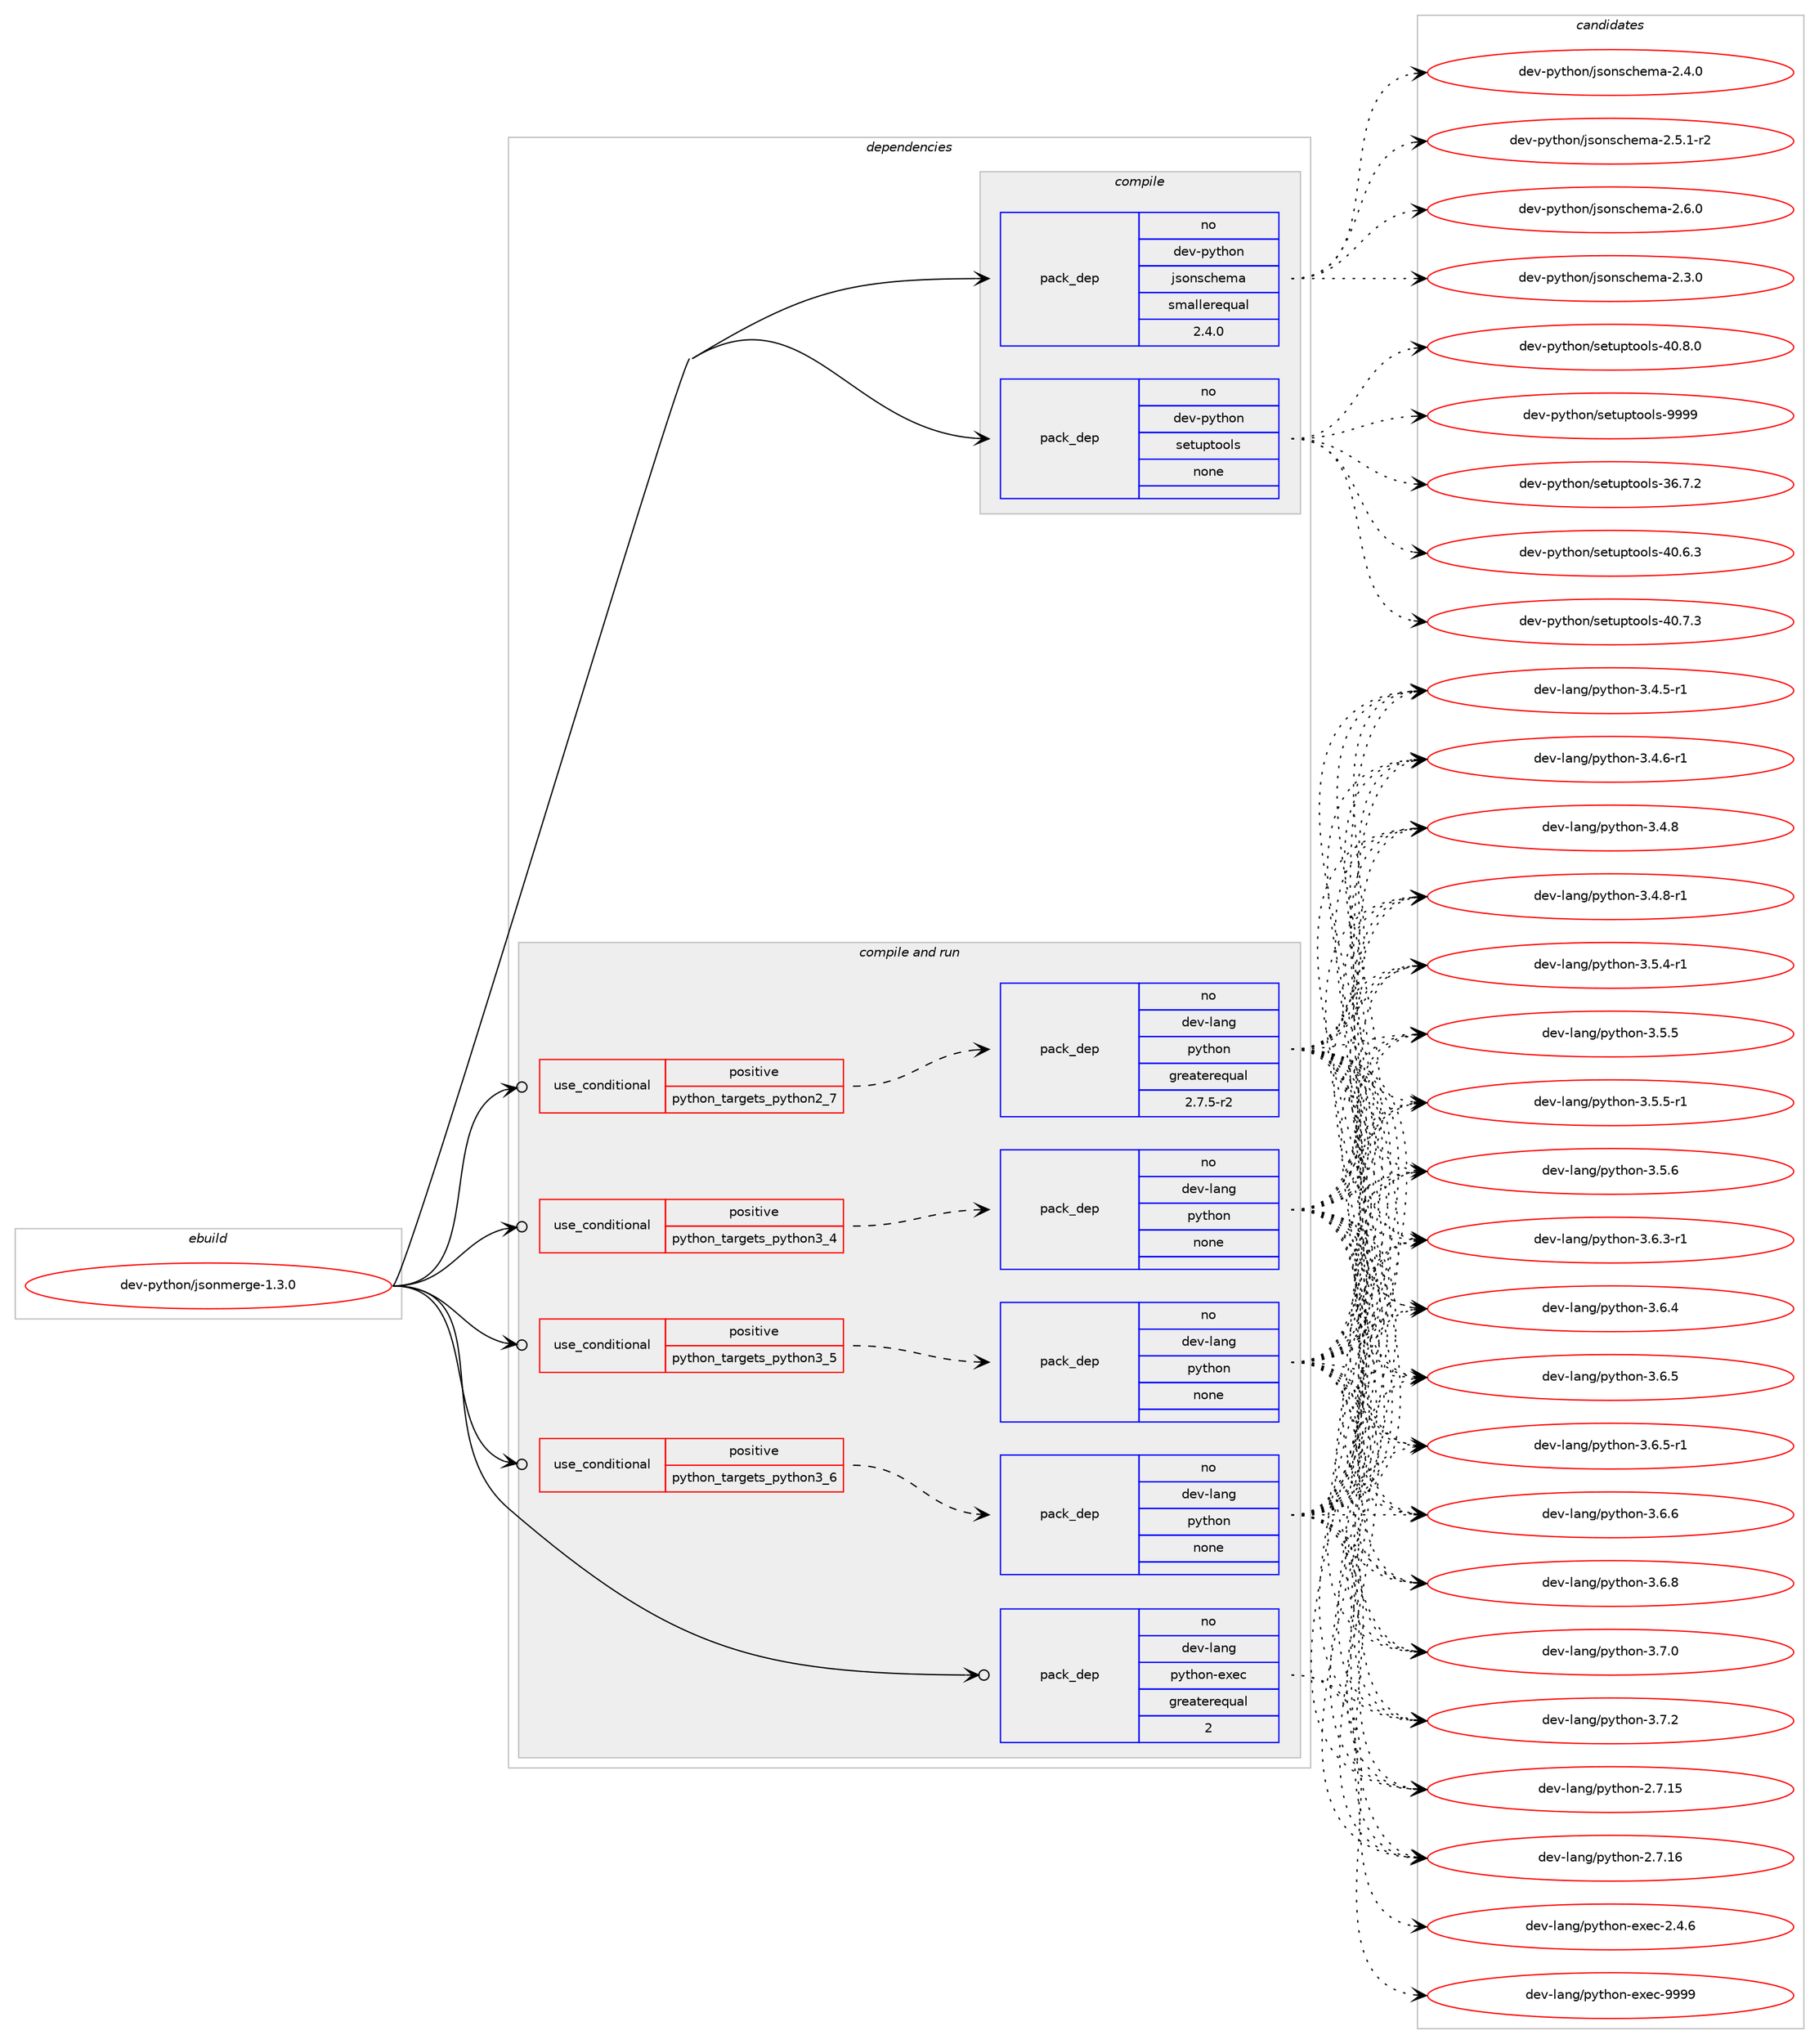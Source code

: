 digraph prolog {

# *************
# Graph options
# *************

newrank=true;
concentrate=true;
compound=true;
graph [rankdir=LR,fontname=Helvetica,fontsize=10,ranksep=1.5];#, ranksep=2.5, nodesep=0.2];
edge  [arrowhead=vee];
node  [fontname=Helvetica,fontsize=10];

# **********
# The ebuild
# **********

subgraph cluster_leftcol {
color=gray;
rank=same;
label=<<i>ebuild</i>>;
id [label="dev-python/jsonmerge-1.3.0", color=red, width=4, href="../dev-python/jsonmerge-1.3.0.svg"];
}

# ****************
# The dependencies
# ****************

subgraph cluster_midcol {
color=gray;
label=<<i>dependencies</i>>;
subgraph cluster_compile {
fillcolor="#eeeeee";
style=filled;
label=<<i>compile</i>>;
subgraph pack1016027 {
dependency1415726 [label=<<TABLE BORDER="0" CELLBORDER="1" CELLSPACING="0" CELLPADDING="4" WIDTH="220"><TR><TD ROWSPAN="6" CELLPADDING="30">pack_dep</TD></TR><TR><TD WIDTH="110">no</TD></TR><TR><TD>dev-python</TD></TR><TR><TD>jsonschema</TD></TR><TR><TD>smallerequal</TD></TR><TR><TD>2.4.0</TD></TR></TABLE>>, shape=none, color=blue];
}
id:e -> dependency1415726:w [weight=20,style="solid",arrowhead="vee"];
subgraph pack1016028 {
dependency1415727 [label=<<TABLE BORDER="0" CELLBORDER="1" CELLSPACING="0" CELLPADDING="4" WIDTH="220"><TR><TD ROWSPAN="6" CELLPADDING="30">pack_dep</TD></TR><TR><TD WIDTH="110">no</TD></TR><TR><TD>dev-python</TD></TR><TR><TD>setuptools</TD></TR><TR><TD>none</TD></TR><TR><TD></TD></TR></TABLE>>, shape=none, color=blue];
}
id:e -> dependency1415727:w [weight=20,style="solid",arrowhead="vee"];
}
subgraph cluster_compileandrun {
fillcolor="#eeeeee";
style=filled;
label=<<i>compile and run</i>>;
subgraph cond376427 {
dependency1415728 [label=<<TABLE BORDER="0" CELLBORDER="1" CELLSPACING="0" CELLPADDING="4"><TR><TD ROWSPAN="3" CELLPADDING="10">use_conditional</TD></TR><TR><TD>positive</TD></TR><TR><TD>python_targets_python2_7</TD></TR></TABLE>>, shape=none, color=red];
subgraph pack1016029 {
dependency1415729 [label=<<TABLE BORDER="0" CELLBORDER="1" CELLSPACING="0" CELLPADDING="4" WIDTH="220"><TR><TD ROWSPAN="6" CELLPADDING="30">pack_dep</TD></TR><TR><TD WIDTH="110">no</TD></TR><TR><TD>dev-lang</TD></TR><TR><TD>python</TD></TR><TR><TD>greaterequal</TD></TR><TR><TD>2.7.5-r2</TD></TR></TABLE>>, shape=none, color=blue];
}
dependency1415728:e -> dependency1415729:w [weight=20,style="dashed",arrowhead="vee"];
}
id:e -> dependency1415728:w [weight=20,style="solid",arrowhead="odotvee"];
subgraph cond376428 {
dependency1415730 [label=<<TABLE BORDER="0" CELLBORDER="1" CELLSPACING="0" CELLPADDING="4"><TR><TD ROWSPAN="3" CELLPADDING="10">use_conditional</TD></TR><TR><TD>positive</TD></TR><TR><TD>python_targets_python3_4</TD></TR></TABLE>>, shape=none, color=red];
subgraph pack1016030 {
dependency1415731 [label=<<TABLE BORDER="0" CELLBORDER="1" CELLSPACING="0" CELLPADDING="4" WIDTH="220"><TR><TD ROWSPAN="6" CELLPADDING="30">pack_dep</TD></TR><TR><TD WIDTH="110">no</TD></TR><TR><TD>dev-lang</TD></TR><TR><TD>python</TD></TR><TR><TD>none</TD></TR><TR><TD></TD></TR></TABLE>>, shape=none, color=blue];
}
dependency1415730:e -> dependency1415731:w [weight=20,style="dashed",arrowhead="vee"];
}
id:e -> dependency1415730:w [weight=20,style="solid",arrowhead="odotvee"];
subgraph cond376429 {
dependency1415732 [label=<<TABLE BORDER="0" CELLBORDER="1" CELLSPACING="0" CELLPADDING="4"><TR><TD ROWSPAN="3" CELLPADDING="10">use_conditional</TD></TR><TR><TD>positive</TD></TR><TR><TD>python_targets_python3_5</TD></TR></TABLE>>, shape=none, color=red];
subgraph pack1016031 {
dependency1415733 [label=<<TABLE BORDER="0" CELLBORDER="1" CELLSPACING="0" CELLPADDING="4" WIDTH="220"><TR><TD ROWSPAN="6" CELLPADDING="30">pack_dep</TD></TR><TR><TD WIDTH="110">no</TD></TR><TR><TD>dev-lang</TD></TR><TR><TD>python</TD></TR><TR><TD>none</TD></TR><TR><TD></TD></TR></TABLE>>, shape=none, color=blue];
}
dependency1415732:e -> dependency1415733:w [weight=20,style="dashed",arrowhead="vee"];
}
id:e -> dependency1415732:w [weight=20,style="solid",arrowhead="odotvee"];
subgraph cond376430 {
dependency1415734 [label=<<TABLE BORDER="0" CELLBORDER="1" CELLSPACING="0" CELLPADDING="4"><TR><TD ROWSPAN="3" CELLPADDING="10">use_conditional</TD></TR><TR><TD>positive</TD></TR><TR><TD>python_targets_python3_6</TD></TR></TABLE>>, shape=none, color=red];
subgraph pack1016032 {
dependency1415735 [label=<<TABLE BORDER="0" CELLBORDER="1" CELLSPACING="0" CELLPADDING="4" WIDTH="220"><TR><TD ROWSPAN="6" CELLPADDING="30">pack_dep</TD></TR><TR><TD WIDTH="110">no</TD></TR><TR><TD>dev-lang</TD></TR><TR><TD>python</TD></TR><TR><TD>none</TD></TR><TR><TD></TD></TR></TABLE>>, shape=none, color=blue];
}
dependency1415734:e -> dependency1415735:w [weight=20,style="dashed",arrowhead="vee"];
}
id:e -> dependency1415734:w [weight=20,style="solid",arrowhead="odotvee"];
subgraph pack1016033 {
dependency1415736 [label=<<TABLE BORDER="0" CELLBORDER="1" CELLSPACING="0" CELLPADDING="4" WIDTH="220"><TR><TD ROWSPAN="6" CELLPADDING="30">pack_dep</TD></TR><TR><TD WIDTH="110">no</TD></TR><TR><TD>dev-lang</TD></TR><TR><TD>python-exec</TD></TR><TR><TD>greaterequal</TD></TR><TR><TD>2</TD></TR></TABLE>>, shape=none, color=blue];
}
id:e -> dependency1415736:w [weight=20,style="solid",arrowhead="odotvee"];
}
subgraph cluster_run {
fillcolor="#eeeeee";
style=filled;
label=<<i>run</i>>;
}
}

# **************
# The candidates
# **************

subgraph cluster_choices {
rank=same;
color=gray;
label=<<i>candidates</i>>;

subgraph choice1016027 {
color=black;
nodesep=1;
choice10010111845112121116104111110471061151111101159910410110997455046514648 [label="dev-python/jsonschema-2.3.0", color=red, width=4,href="../dev-python/jsonschema-2.3.0.svg"];
choice10010111845112121116104111110471061151111101159910410110997455046524648 [label="dev-python/jsonschema-2.4.0", color=red, width=4,href="../dev-python/jsonschema-2.4.0.svg"];
choice100101118451121211161041111104710611511111011599104101109974550465346494511450 [label="dev-python/jsonschema-2.5.1-r2", color=red, width=4,href="../dev-python/jsonschema-2.5.1-r2.svg"];
choice10010111845112121116104111110471061151111101159910410110997455046544648 [label="dev-python/jsonschema-2.6.0", color=red, width=4,href="../dev-python/jsonschema-2.6.0.svg"];
dependency1415726:e -> choice10010111845112121116104111110471061151111101159910410110997455046514648:w [style=dotted,weight="100"];
dependency1415726:e -> choice10010111845112121116104111110471061151111101159910410110997455046524648:w [style=dotted,weight="100"];
dependency1415726:e -> choice100101118451121211161041111104710611511111011599104101109974550465346494511450:w [style=dotted,weight="100"];
dependency1415726:e -> choice10010111845112121116104111110471061151111101159910410110997455046544648:w [style=dotted,weight="100"];
}
subgraph choice1016028 {
color=black;
nodesep=1;
choice100101118451121211161041111104711510111611711211611111110811545515446554650 [label="dev-python/setuptools-36.7.2", color=red, width=4,href="../dev-python/setuptools-36.7.2.svg"];
choice100101118451121211161041111104711510111611711211611111110811545524846544651 [label="dev-python/setuptools-40.6.3", color=red, width=4,href="../dev-python/setuptools-40.6.3.svg"];
choice100101118451121211161041111104711510111611711211611111110811545524846554651 [label="dev-python/setuptools-40.7.3", color=red, width=4,href="../dev-python/setuptools-40.7.3.svg"];
choice100101118451121211161041111104711510111611711211611111110811545524846564648 [label="dev-python/setuptools-40.8.0", color=red, width=4,href="../dev-python/setuptools-40.8.0.svg"];
choice10010111845112121116104111110471151011161171121161111111081154557575757 [label="dev-python/setuptools-9999", color=red, width=4,href="../dev-python/setuptools-9999.svg"];
dependency1415727:e -> choice100101118451121211161041111104711510111611711211611111110811545515446554650:w [style=dotted,weight="100"];
dependency1415727:e -> choice100101118451121211161041111104711510111611711211611111110811545524846544651:w [style=dotted,weight="100"];
dependency1415727:e -> choice100101118451121211161041111104711510111611711211611111110811545524846554651:w [style=dotted,weight="100"];
dependency1415727:e -> choice100101118451121211161041111104711510111611711211611111110811545524846564648:w [style=dotted,weight="100"];
dependency1415727:e -> choice10010111845112121116104111110471151011161171121161111111081154557575757:w [style=dotted,weight="100"];
}
subgraph choice1016029 {
color=black;
nodesep=1;
choice10010111845108971101034711212111610411111045504655464953 [label="dev-lang/python-2.7.15", color=red, width=4,href="../dev-lang/python-2.7.15.svg"];
choice10010111845108971101034711212111610411111045504655464954 [label="dev-lang/python-2.7.16", color=red, width=4,href="../dev-lang/python-2.7.16.svg"];
choice1001011184510897110103471121211161041111104551465246534511449 [label="dev-lang/python-3.4.5-r1", color=red, width=4,href="../dev-lang/python-3.4.5-r1.svg"];
choice1001011184510897110103471121211161041111104551465246544511449 [label="dev-lang/python-3.4.6-r1", color=red, width=4,href="../dev-lang/python-3.4.6-r1.svg"];
choice100101118451089711010347112121116104111110455146524656 [label="dev-lang/python-3.4.8", color=red, width=4,href="../dev-lang/python-3.4.8.svg"];
choice1001011184510897110103471121211161041111104551465246564511449 [label="dev-lang/python-3.4.8-r1", color=red, width=4,href="../dev-lang/python-3.4.8-r1.svg"];
choice1001011184510897110103471121211161041111104551465346524511449 [label="dev-lang/python-3.5.4-r1", color=red, width=4,href="../dev-lang/python-3.5.4-r1.svg"];
choice100101118451089711010347112121116104111110455146534653 [label="dev-lang/python-3.5.5", color=red, width=4,href="../dev-lang/python-3.5.5.svg"];
choice1001011184510897110103471121211161041111104551465346534511449 [label="dev-lang/python-3.5.5-r1", color=red, width=4,href="../dev-lang/python-3.5.5-r1.svg"];
choice100101118451089711010347112121116104111110455146534654 [label="dev-lang/python-3.5.6", color=red, width=4,href="../dev-lang/python-3.5.6.svg"];
choice1001011184510897110103471121211161041111104551465446514511449 [label="dev-lang/python-3.6.3-r1", color=red, width=4,href="../dev-lang/python-3.6.3-r1.svg"];
choice100101118451089711010347112121116104111110455146544652 [label="dev-lang/python-3.6.4", color=red, width=4,href="../dev-lang/python-3.6.4.svg"];
choice100101118451089711010347112121116104111110455146544653 [label="dev-lang/python-3.6.5", color=red, width=4,href="../dev-lang/python-3.6.5.svg"];
choice1001011184510897110103471121211161041111104551465446534511449 [label="dev-lang/python-3.6.5-r1", color=red, width=4,href="../dev-lang/python-3.6.5-r1.svg"];
choice100101118451089711010347112121116104111110455146544654 [label="dev-lang/python-3.6.6", color=red, width=4,href="../dev-lang/python-3.6.6.svg"];
choice100101118451089711010347112121116104111110455146544656 [label="dev-lang/python-3.6.8", color=red, width=4,href="../dev-lang/python-3.6.8.svg"];
choice100101118451089711010347112121116104111110455146554648 [label="dev-lang/python-3.7.0", color=red, width=4,href="../dev-lang/python-3.7.0.svg"];
choice100101118451089711010347112121116104111110455146554650 [label="dev-lang/python-3.7.2", color=red, width=4,href="../dev-lang/python-3.7.2.svg"];
dependency1415729:e -> choice10010111845108971101034711212111610411111045504655464953:w [style=dotted,weight="100"];
dependency1415729:e -> choice10010111845108971101034711212111610411111045504655464954:w [style=dotted,weight="100"];
dependency1415729:e -> choice1001011184510897110103471121211161041111104551465246534511449:w [style=dotted,weight="100"];
dependency1415729:e -> choice1001011184510897110103471121211161041111104551465246544511449:w [style=dotted,weight="100"];
dependency1415729:e -> choice100101118451089711010347112121116104111110455146524656:w [style=dotted,weight="100"];
dependency1415729:e -> choice1001011184510897110103471121211161041111104551465246564511449:w [style=dotted,weight="100"];
dependency1415729:e -> choice1001011184510897110103471121211161041111104551465346524511449:w [style=dotted,weight="100"];
dependency1415729:e -> choice100101118451089711010347112121116104111110455146534653:w [style=dotted,weight="100"];
dependency1415729:e -> choice1001011184510897110103471121211161041111104551465346534511449:w [style=dotted,weight="100"];
dependency1415729:e -> choice100101118451089711010347112121116104111110455146534654:w [style=dotted,weight="100"];
dependency1415729:e -> choice1001011184510897110103471121211161041111104551465446514511449:w [style=dotted,weight="100"];
dependency1415729:e -> choice100101118451089711010347112121116104111110455146544652:w [style=dotted,weight="100"];
dependency1415729:e -> choice100101118451089711010347112121116104111110455146544653:w [style=dotted,weight="100"];
dependency1415729:e -> choice1001011184510897110103471121211161041111104551465446534511449:w [style=dotted,weight="100"];
dependency1415729:e -> choice100101118451089711010347112121116104111110455146544654:w [style=dotted,weight="100"];
dependency1415729:e -> choice100101118451089711010347112121116104111110455146544656:w [style=dotted,weight="100"];
dependency1415729:e -> choice100101118451089711010347112121116104111110455146554648:w [style=dotted,weight="100"];
dependency1415729:e -> choice100101118451089711010347112121116104111110455146554650:w [style=dotted,weight="100"];
}
subgraph choice1016030 {
color=black;
nodesep=1;
choice10010111845108971101034711212111610411111045504655464953 [label="dev-lang/python-2.7.15", color=red, width=4,href="../dev-lang/python-2.7.15.svg"];
choice10010111845108971101034711212111610411111045504655464954 [label="dev-lang/python-2.7.16", color=red, width=4,href="../dev-lang/python-2.7.16.svg"];
choice1001011184510897110103471121211161041111104551465246534511449 [label="dev-lang/python-3.4.5-r1", color=red, width=4,href="../dev-lang/python-3.4.5-r1.svg"];
choice1001011184510897110103471121211161041111104551465246544511449 [label="dev-lang/python-3.4.6-r1", color=red, width=4,href="../dev-lang/python-3.4.6-r1.svg"];
choice100101118451089711010347112121116104111110455146524656 [label="dev-lang/python-3.4.8", color=red, width=4,href="../dev-lang/python-3.4.8.svg"];
choice1001011184510897110103471121211161041111104551465246564511449 [label="dev-lang/python-3.4.8-r1", color=red, width=4,href="../dev-lang/python-3.4.8-r1.svg"];
choice1001011184510897110103471121211161041111104551465346524511449 [label="dev-lang/python-3.5.4-r1", color=red, width=4,href="../dev-lang/python-3.5.4-r1.svg"];
choice100101118451089711010347112121116104111110455146534653 [label="dev-lang/python-3.5.5", color=red, width=4,href="../dev-lang/python-3.5.5.svg"];
choice1001011184510897110103471121211161041111104551465346534511449 [label="dev-lang/python-3.5.5-r1", color=red, width=4,href="../dev-lang/python-3.5.5-r1.svg"];
choice100101118451089711010347112121116104111110455146534654 [label="dev-lang/python-3.5.6", color=red, width=4,href="../dev-lang/python-3.5.6.svg"];
choice1001011184510897110103471121211161041111104551465446514511449 [label="dev-lang/python-3.6.3-r1", color=red, width=4,href="../dev-lang/python-3.6.3-r1.svg"];
choice100101118451089711010347112121116104111110455146544652 [label="dev-lang/python-3.6.4", color=red, width=4,href="../dev-lang/python-3.6.4.svg"];
choice100101118451089711010347112121116104111110455146544653 [label="dev-lang/python-3.6.5", color=red, width=4,href="../dev-lang/python-3.6.5.svg"];
choice1001011184510897110103471121211161041111104551465446534511449 [label="dev-lang/python-3.6.5-r1", color=red, width=4,href="../dev-lang/python-3.6.5-r1.svg"];
choice100101118451089711010347112121116104111110455146544654 [label="dev-lang/python-3.6.6", color=red, width=4,href="../dev-lang/python-3.6.6.svg"];
choice100101118451089711010347112121116104111110455146544656 [label="dev-lang/python-3.6.8", color=red, width=4,href="../dev-lang/python-3.6.8.svg"];
choice100101118451089711010347112121116104111110455146554648 [label="dev-lang/python-3.7.0", color=red, width=4,href="../dev-lang/python-3.7.0.svg"];
choice100101118451089711010347112121116104111110455146554650 [label="dev-lang/python-3.7.2", color=red, width=4,href="../dev-lang/python-3.7.2.svg"];
dependency1415731:e -> choice10010111845108971101034711212111610411111045504655464953:w [style=dotted,weight="100"];
dependency1415731:e -> choice10010111845108971101034711212111610411111045504655464954:w [style=dotted,weight="100"];
dependency1415731:e -> choice1001011184510897110103471121211161041111104551465246534511449:w [style=dotted,weight="100"];
dependency1415731:e -> choice1001011184510897110103471121211161041111104551465246544511449:w [style=dotted,weight="100"];
dependency1415731:e -> choice100101118451089711010347112121116104111110455146524656:w [style=dotted,weight="100"];
dependency1415731:e -> choice1001011184510897110103471121211161041111104551465246564511449:w [style=dotted,weight="100"];
dependency1415731:e -> choice1001011184510897110103471121211161041111104551465346524511449:w [style=dotted,weight="100"];
dependency1415731:e -> choice100101118451089711010347112121116104111110455146534653:w [style=dotted,weight="100"];
dependency1415731:e -> choice1001011184510897110103471121211161041111104551465346534511449:w [style=dotted,weight="100"];
dependency1415731:e -> choice100101118451089711010347112121116104111110455146534654:w [style=dotted,weight="100"];
dependency1415731:e -> choice1001011184510897110103471121211161041111104551465446514511449:w [style=dotted,weight="100"];
dependency1415731:e -> choice100101118451089711010347112121116104111110455146544652:w [style=dotted,weight="100"];
dependency1415731:e -> choice100101118451089711010347112121116104111110455146544653:w [style=dotted,weight="100"];
dependency1415731:e -> choice1001011184510897110103471121211161041111104551465446534511449:w [style=dotted,weight="100"];
dependency1415731:e -> choice100101118451089711010347112121116104111110455146544654:w [style=dotted,weight="100"];
dependency1415731:e -> choice100101118451089711010347112121116104111110455146544656:w [style=dotted,weight="100"];
dependency1415731:e -> choice100101118451089711010347112121116104111110455146554648:w [style=dotted,weight="100"];
dependency1415731:e -> choice100101118451089711010347112121116104111110455146554650:w [style=dotted,weight="100"];
}
subgraph choice1016031 {
color=black;
nodesep=1;
choice10010111845108971101034711212111610411111045504655464953 [label="dev-lang/python-2.7.15", color=red, width=4,href="../dev-lang/python-2.7.15.svg"];
choice10010111845108971101034711212111610411111045504655464954 [label="dev-lang/python-2.7.16", color=red, width=4,href="../dev-lang/python-2.7.16.svg"];
choice1001011184510897110103471121211161041111104551465246534511449 [label="dev-lang/python-3.4.5-r1", color=red, width=4,href="../dev-lang/python-3.4.5-r1.svg"];
choice1001011184510897110103471121211161041111104551465246544511449 [label="dev-lang/python-3.4.6-r1", color=red, width=4,href="../dev-lang/python-3.4.6-r1.svg"];
choice100101118451089711010347112121116104111110455146524656 [label="dev-lang/python-3.4.8", color=red, width=4,href="../dev-lang/python-3.4.8.svg"];
choice1001011184510897110103471121211161041111104551465246564511449 [label="dev-lang/python-3.4.8-r1", color=red, width=4,href="../dev-lang/python-3.4.8-r1.svg"];
choice1001011184510897110103471121211161041111104551465346524511449 [label="dev-lang/python-3.5.4-r1", color=red, width=4,href="../dev-lang/python-3.5.4-r1.svg"];
choice100101118451089711010347112121116104111110455146534653 [label="dev-lang/python-3.5.5", color=red, width=4,href="../dev-lang/python-3.5.5.svg"];
choice1001011184510897110103471121211161041111104551465346534511449 [label="dev-lang/python-3.5.5-r1", color=red, width=4,href="../dev-lang/python-3.5.5-r1.svg"];
choice100101118451089711010347112121116104111110455146534654 [label="dev-lang/python-3.5.6", color=red, width=4,href="../dev-lang/python-3.5.6.svg"];
choice1001011184510897110103471121211161041111104551465446514511449 [label="dev-lang/python-3.6.3-r1", color=red, width=4,href="../dev-lang/python-3.6.3-r1.svg"];
choice100101118451089711010347112121116104111110455146544652 [label="dev-lang/python-3.6.4", color=red, width=4,href="../dev-lang/python-3.6.4.svg"];
choice100101118451089711010347112121116104111110455146544653 [label="dev-lang/python-3.6.5", color=red, width=4,href="../dev-lang/python-3.6.5.svg"];
choice1001011184510897110103471121211161041111104551465446534511449 [label="dev-lang/python-3.6.5-r1", color=red, width=4,href="../dev-lang/python-3.6.5-r1.svg"];
choice100101118451089711010347112121116104111110455146544654 [label="dev-lang/python-3.6.6", color=red, width=4,href="../dev-lang/python-3.6.6.svg"];
choice100101118451089711010347112121116104111110455146544656 [label="dev-lang/python-3.6.8", color=red, width=4,href="../dev-lang/python-3.6.8.svg"];
choice100101118451089711010347112121116104111110455146554648 [label="dev-lang/python-3.7.0", color=red, width=4,href="../dev-lang/python-3.7.0.svg"];
choice100101118451089711010347112121116104111110455146554650 [label="dev-lang/python-3.7.2", color=red, width=4,href="../dev-lang/python-3.7.2.svg"];
dependency1415733:e -> choice10010111845108971101034711212111610411111045504655464953:w [style=dotted,weight="100"];
dependency1415733:e -> choice10010111845108971101034711212111610411111045504655464954:w [style=dotted,weight="100"];
dependency1415733:e -> choice1001011184510897110103471121211161041111104551465246534511449:w [style=dotted,weight="100"];
dependency1415733:e -> choice1001011184510897110103471121211161041111104551465246544511449:w [style=dotted,weight="100"];
dependency1415733:e -> choice100101118451089711010347112121116104111110455146524656:w [style=dotted,weight="100"];
dependency1415733:e -> choice1001011184510897110103471121211161041111104551465246564511449:w [style=dotted,weight="100"];
dependency1415733:e -> choice1001011184510897110103471121211161041111104551465346524511449:w [style=dotted,weight="100"];
dependency1415733:e -> choice100101118451089711010347112121116104111110455146534653:w [style=dotted,weight="100"];
dependency1415733:e -> choice1001011184510897110103471121211161041111104551465346534511449:w [style=dotted,weight="100"];
dependency1415733:e -> choice100101118451089711010347112121116104111110455146534654:w [style=dotted,weight="100"];
dependency1415733:e -> choice1001011184510897110103471121211161041111104551465446514511449:w [style=dotted,weight="100"];
dependency1415733:e -> choice100101118451089711010347112121116104111110455146544652:w [style=dotted,weight="100"];
dependency1415733:e -> choice100101118451089711010347112121116104111110455146544653:w [style=dotted,weight="100"];
dependency1415733:e -> choice1001011184510897110103471121211161041111104551465446534511449:w [style=dotted,weight="100"];
dependency1415733:e -> choice100101118451089711010347112121116104111110455146544654:w [style=dotted,weight="100"];
dependency1415733:e -> choice100101118451089711010347112121116104111110455146544656:w [style=dotted,weight="100"];
dependency1415733:e -> choice100101118451089711010347112121116104111110455146554648:w [style=dotted,weight="100"];
dependency1415733:e -> choice100101118451089711010347112121116104111110455146554650:w [style=dotted,weight="100"];
}
subgraph choice1016032 {
color=black;
nodesep=1;
choice10010111845108971101034711212111610411111045504655464953 [label="dev-lang/python-2.7.15", color=red, width=4,href="../dev-lang/python-2.7.15.svg"];
choice10010111845108971101034711212111610411111045504655464954 [label="dev-lang/python-2.7.16", color=red, width=4,href="../dev-lang/python-2.7.16.svg"];
choice1001011184510897110103471121211161041111104551465246534511449 [label="dev-lang/python-3.4.5-r1", color=red, width=4,href="../dev-lang/python-3.4.5-r1.svg"];
choice1001011184510897110103471121211161041111104551465246544511449 [label="dev-lang/python-3.4.6-r1", color=red, width=4,href="../dev-lang/python-3.4.6-r1.svg"];
choice100101118451089711010347112121116104111110455146524656 [label="dev-lang/python-3.4.8", color=red, width=4,href="../dev-lang/python-3.4.8.svg"];
choice1001011184510897110103471121211161041111104551465246564511449 [label="dev-lang/python-3.4.8-r1", color=red, width=4,href="../dev-lang/python-3.4.8-r1.svg"];
choice1001011184510897110103471121211161041111104551465346524511449 [label="dev-lang/python-3.5.4-r1", color=red, width=4,href="../dev-lang/python-3.5.4-r1.svg"];
choice100101118451089711010347112121116104111110455146534653 [label="dev-lang/python-3.5.5", color=red, width=4,href="../dev-lang/python-3.5.5.svg"];
choice1001011184510897110103471121211161041111104551465346534511449 [label="dev-lang/python-3.5.5-r1", color=red, width=4,href="../dev-lang/python-3.5.5-r1.svg"];
choice100101118451089711010347112121116104111110455146534654 [label="dev-lang/python-3.5.6", color=red, width=4,href="../dev-lang/python-3.5.6.svg"];
choice1001011184510897110103471121211161041111104551465446514511449 [label="dev-lang/python-3.6.3-r1", color=red, width=4,href="../dev-lang/python-3.6.3-r1.svg"];
choice100101118451089711010347112121116104111110455146544652 [label="dev-lang/python-3.6.4", color=red, width=4,href="../dev-lang/python-3.6.4.svg"];
choice100101118451089711010347112121116104111110455146544653 [label="dev-lang/python-3.6.5", color=red, width=4,href="../dev-lang/python-3.6.5.svg"];
choice1001011184510897110103471121211161041111104551465446534511449 [label="dev-lang/python-3.6.5-r1", color=red, width=4,href="../dev-lang/python-3.6.5-r1.svg"];
choice100101118451089711010347112121116104111110455146544654 [label="dev-lang/python-3.6.6", color=red, width=4,href="../dev-lang/python-3.6.6.svg"];
choice100101118451089711010347112121116104111110455146544656 [label="dev-lang/python-3.6.8", color=red, width=4,href="../dev-lang/python-3.6.8.svg"];
choice100101118451089711010347112121116104111110455146554648 [label="dev-lang/python-3.7.0", color=red, width=4,href="../dev-lang/python-3.7.0.svg"];
choice100101118451089711010347112121116104111110455146554650 [label="dev-lang/python-3.7.2", color=red, width=4,href="../dev-lang/python-3.7.2.svg"];
dependency1415735:e -> choice10010111845108971101034711212111610411111045504655464953:w [style=dotted,weight="100"];
dependency1415735:e -> choice10010111845108971101034711212111610411111045504655464954:w [style=dotted,weight="100"];
dependency1415735:e -> choice1001011184510897110103471121211161041111104551465246534511449:w [style=dotted,weight="100"];
dependency1415735:e -> choice1001011184510897110103471121211161041111104551465246544511449:w [style=dotted,weight="100"];
dependency1415735:e -> choice100101118451089711010347112121116104111110455146524656:w [style=dotted,weight="100"];
dependency1415735:e -> choice1001011184510897110103471121211161041111104551465246564511449:w [style=dotted,weight="100"];
dependency1415735:e -> choice1001011184510897110103471121211161041111104551465346524511449:w [style=dotted,weight="100"];
dependency1415735:e -> choice100101118451089711010347112121116104111110455146534653:w [style=dotted,weight="100"];
dependency1415735:e -> choice1001011184510897110103471121211161041111104551465346534511449:w [style=dotted,weight="100"];
dependency1415735:e -> choice100101118451089711010347112121116104111110455146534654:w [style=dotted,weight="100"];
dependency1415735:e -> choice1001011184510897110103471121211161041111104551465446514511449:w [style=dotted,weight="100"];
dependency1415735:e -> choice100101118451089711010347112121116104111110455146544652:w [style=dotted,weight="100"];
dependency1415735:e -> choice100101118451089711010347112121116104111110455146544653:w [style=dotted,weight="100"];
dependency1415735:e -> choice1001011184510897110103471121211161041111104551465446534511449:w [style=dotted,weight="100"];
dependency1415735:e -> choice100101118451089711010347112121116104111110455146544654:w [style=dotted,weight="100"];
dependency1415735:e -> choice100101118451089711010347112121116104111110455146544656:w [style=dotted,weight="100"];
dependency1415735:e -> choice100101118451089711010347112121116104111110455146554648:w [style=dotted,weight="100"];
dependency1415735:e -> choice100101118451089711010347112121116104111110455146554650:w [style=dotted,weight="100"];
}
subgraph choice1016033 {
color=black;
nodesep=1;
choice1001011184510897110103471121211161041111104510112010199455046524654 [label="dev-lang/python-exec-2.4.6", color=red, width=4,href="../dev-lang/python-exec-2.4.6.svg"];
choice10010111845108971101034711212111610411111045101120101994557575757 [label="dev-lang/python-exec-9999", color=red, width=4,href="../dev-lang/python-exec-9999.svg"];
dependency1415736:e -> choice1001011184510897110103471121211161041111104510112010199455046524654:w [style=dotted,weight="100"];
dependency1415736:e -> choice10010111845108971101034711212111610411111045101120101994557575757:w [style=dotted,weight="100"];
}
}

}
